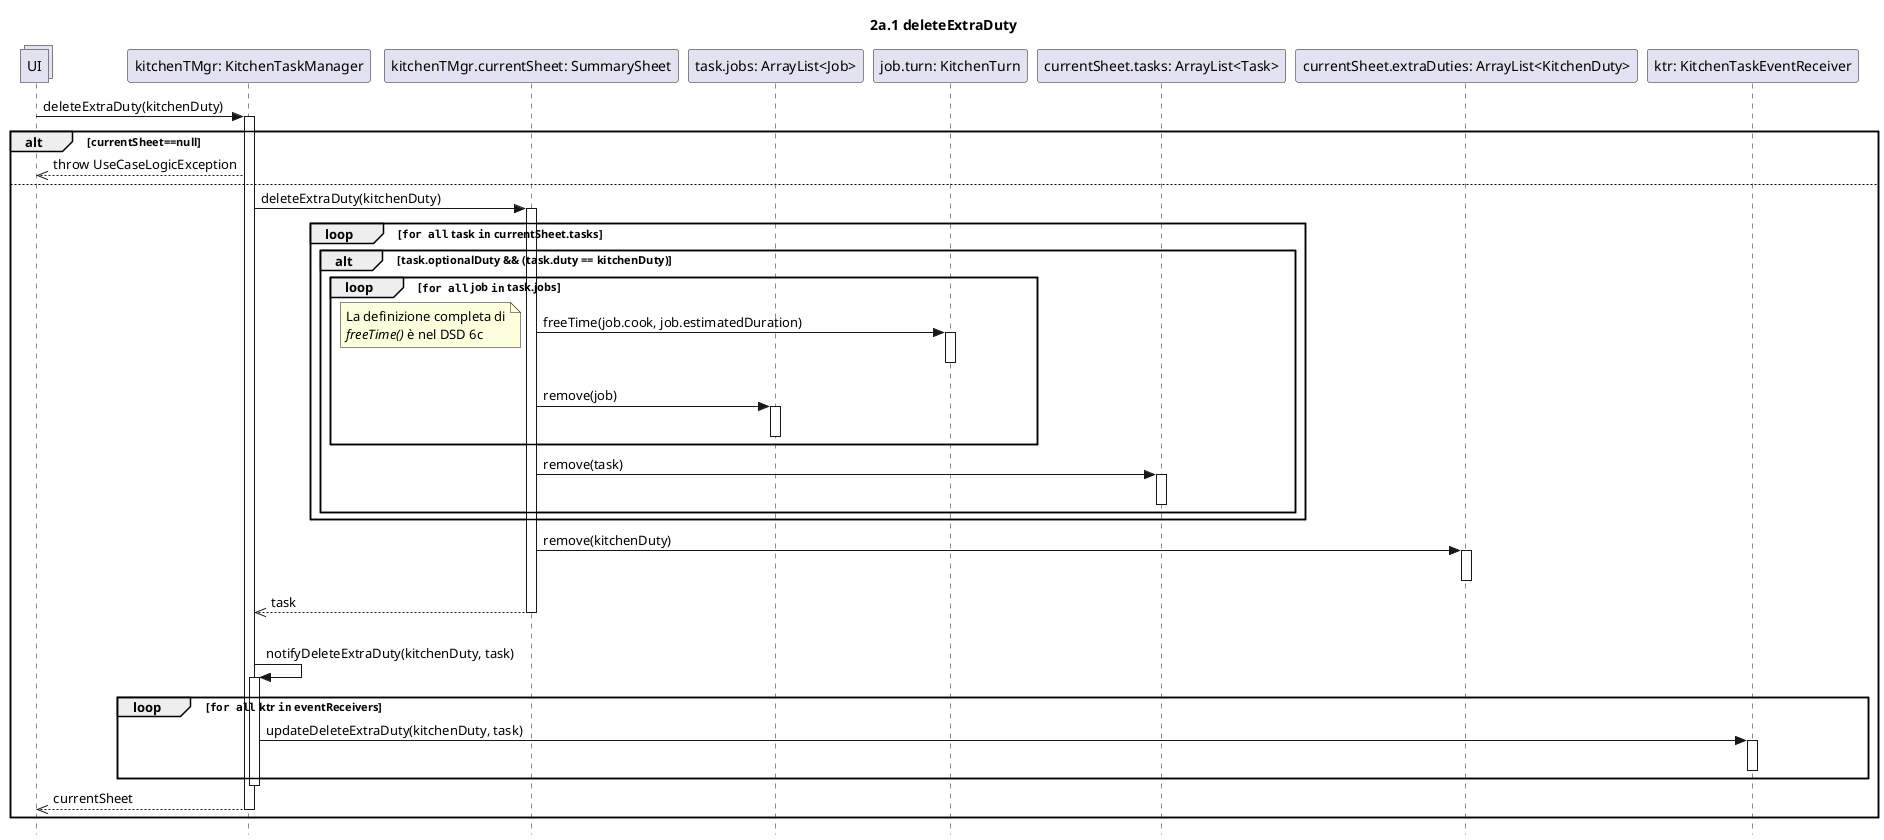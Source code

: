 @startuml Operazione 2a.1
skinparam Style strictuml

title 2a.1 deleteExtraDuty

collections UI

participant "kitchenTMgr: KitchenTaskManager" as ktm
UI -> ktm: deleteExtraDuty(kitchenDuty)
activate ktm

alt currentSheet==null
    UI <<-- ktm: throw UseCaseLogicException
else
    participant "kitchenTMgr.currentSheet: SummarySheet" as ss
    ktm -> ss: deleteExtraDuty(kitchenDuty)
    activate ss

    loop ""for all"" task ""in"" currentSheet.tasks
        alt task.optionalDuty && (task.duty == kitchenDuty)
            loop ""for all"" job ""in"" task.jobs
                participant "task.jobs: ArrayList<Job>" as j
                participant "job.turn: KitchenTurn" as jobKitchenTurn

                ss -> jobKitchenTurn: freeTime(job.cook, job.estimatedDuration)
                note left: La definizione completa di\n//freeTime()// è nel DSD 6c
                activate jobKitchenTurn
                deactivate jobKitchenTurn

                ss -> j: remove(job)
                activate j
                deactivate j
            end

            participant "currentSheet.tasks: ArrayList<Task>" as tasks
            ss -> tasks: remove(task)
            activate tasks
            deactivate tasks
        end
    end
    
    participant "currentSheet.extraDuties: ArrayList<KitchenDuty>" as kdList
    ss -> kdList: remove(kitchenDuty)
    activate kdList
    deactivate kdList
    
    ktm <<-- ss: task
    deactivate ss

    participant "ktr: KitchenTaskEventReceiver" as ktr
    |||
    ktm -> ktm: notifyDeleteExtraDuty(kitchenDuty, task)
        activate ktm
    loop ""for all"" ktr ""in"" eventReceivers
        ktm -> ktr : updateDeleteExtraDuty(kitchenDuty, task)
        activate ktr
        deactivate ktr
    end
    deactivate ktm

    UI <<-- ktm : currentSheet
    deactivate ktm

    
end

@enduml